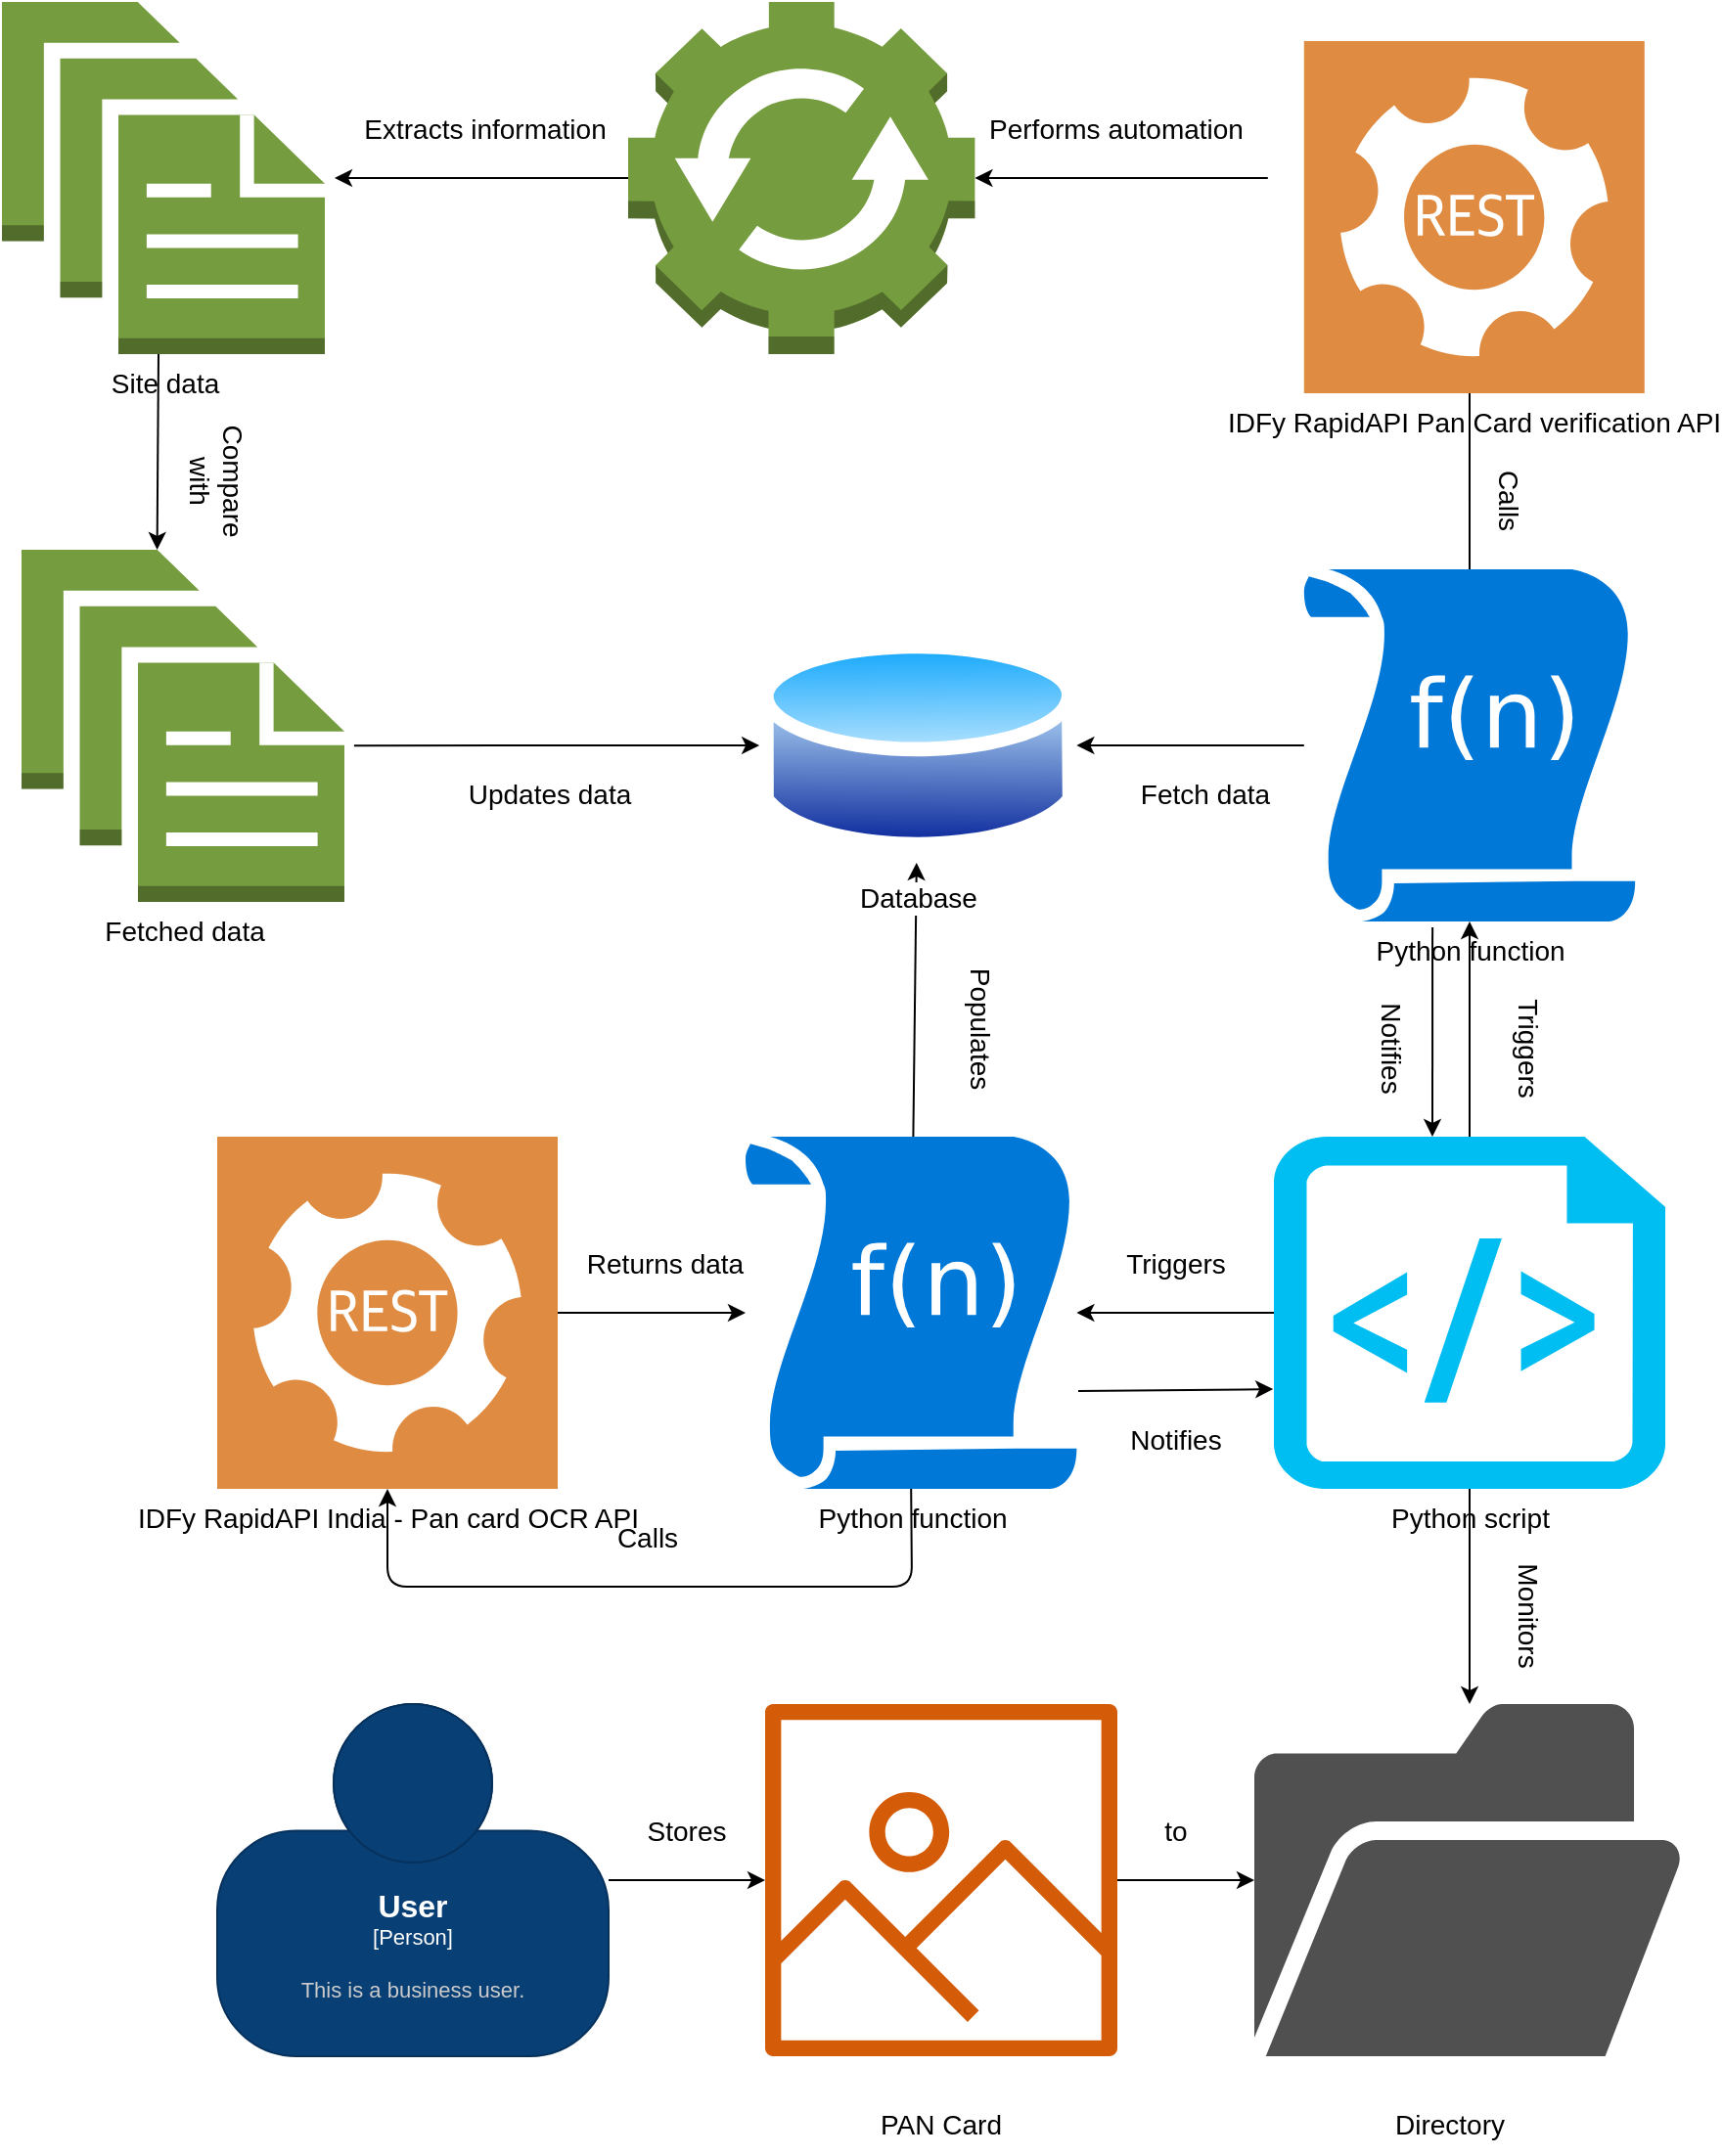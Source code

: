 <mxfile>
    <diagram id="a3aPkRa0uEVJGrdq9UJX" name="Page-1">
        <mxGraphModel dx="2470" dy="2391" grid="1" gridSize="10" guides="1" tooltips="1" connect="1" arrows="1" fold="1" page="1" pageScale="1" pageWidth="827" pageHeight="1169" math="0" shadow="0">
            <root>
                <mxCell id="0"/>
                <mxCell id="1" parent="0"/>
                <mxCell id="2" value="" style="sketch=0;pointerEvents=1;shadow=0;dashed=0;html=1;strokeColor=none;fillColor=#505050;labelPosition=center;verticalLabelPosition=bottom;verticalAlign=top;outlineConnect=0;align=center;shape=mxgraph.office.concepts.folder_open;" parent="1" vertex="1">
                    <mxGeometry x="610" y="400" width="220" height="180" as="geometry"/>
                </mxCell>
                <mxCell id="6" style="edgeStyle=none;html=1;fontSize=14;" parent="1" source="3" target="4" edge="1">
                    <mxGeometry relative="1" as="geometry"/>
                </mxCell>
                <object placeholders="1" c4Name="User" c4Type="Person" c4Description="This is a business user." label="&lt;font style=&quot;font-size: 16px&quot;&gt;&lt;b&gt;%c4Name%&lt;/b&gt;&lt;/font&gt;&lt;div&gt;[%c4Type%]&lt;/div&gt;&lt;br&gt;&lt;div&gt;&lt;font style=&quot;font-size: 11px&quot;&gt;&lt;font color=&quot;#cccccc&quot;&gt;%c4Description%&lt;/font&gt;&lt;/div&gt;" id="3">
                    <mxCell style="html=1;fontSize=11;dashed=0;whiteSpace=wrap;fillColor=#083F75;strokeColor=#06315C;fontColor=#ffffff;shape=mxgraph.c4.person2;align=center;metaEdit=1;points=[[0.5,0,0],[1,0.5,0],[1,0.75,0],[0.75,1,0],[0.5,1,0],[0.25,1,0],[0,0.75,0],[0,0.5,0]];resizable=0;" parent="1" vertex="1">
                        <mxGeometry x="80" y="400" width="200" height="180" as="geometry"/>
                    </mxCell>
                </object>
                <mxCell id="7" style="edgeStyle=none;html=1;fontSize=14;" parent="1" source="4" target="2" edge="1">
                    <mxGeometry relative="1" as="geometry"/>
                </mxCell>
                <mxCell id="4" value="" style="sketch=0;outlineConnect=0;fontColor=#232F3E;gradientColor=none;fillColor=#D45B07;strokeColor=none;dashed=0;verticalLabelPosition=bottom;verticalAlign=top;align=center;html=1;fontSize=12;fontStyle=0;aspect=fixed;pointerEvents=1;shape=mxgraph.aws4.container_registry_image;" parent="1" vertex="1">
                    <mxGeometry x="360" y="400" width="180" height="180" as="geometry"/>
                </mxCell>
                <mxCell id="5" value="&lt;font style=&quot;font-size: 14px;&quot;&gt;Stores&lt;/font&gt;" style="text;html=1;strokeColor=none;fillColor=none;align=center;verticalAlign=middle;whiteSpace=wrap;rounded=0;" parent="1" vertex="1">
                    <mxGeometry x="290" y="450" width="60" height="30" as="geometry"/>
                </mxCell>
                <mxCell id="8" value="to" style="text;html=1;strokeColor=none;fillColor=none;align=center;verticalAlign=middle;whiteSpace=wrap;rounded=0;fontSize=14;" parent="1" vertex="1">
                    <mxGeometry x="540" y="450" width="60" height="30" as="geometry"/>
                </mxCell>
                <mxCell id="9" value="PAN Card" style="text;html=1;strokeColor=none;fillColor=none;align=center;verticalAlign=middle;whiteSpace=wrap;rounded=0;fontSize=14;" parent="1" vertex="1">
                    <mxGeometry x="415" y="600" width="70" height="30" as="geometry"/>
                </mxCell>
                <mxCell id="10" value="Directory" style="text;html=1;strokeColor=none;fillColor=none;align=center;verticalAlign=middle;whiteSpace=wrap;rounded=0;fontSize=14;" parent="1" vertex="1">
                    <mxGeometry x="680" y="600" width="60" height="30" as="geometry"/>
                </mxCell>
                <mxCell id="13" style="edgeStyle=none;html=1;fontSize=14;" parent="1" source="11" target="2" edge="1">
                    <mxGeometry relative="1" as="geometry"/>
                </mxCell>
                <mxCell id="16" value="" style="edgeStyle=none;html=1;fontSize=14;" parent="1" source="11" target="14" edge="1">
                    <mxGeometry relative="1" as="geometry"/>
                </mxCell>
                <mxCell id="30" style="edgeStyle=none;html=1;entryX=0.5;entryY=1;entryDx=0;entryDy=0;entryPerimeter=0;fontSize=14;" parent="1" source="11" target="27" edge="1">
                    <mxGeometry relative="1" as="geometry"/>
                </mxCell>
                <mxCell id="11" value="Python script" style="verticalLabelPosition=bottom;html=1;verticalAlign=top;align=center;strokeColor=none;fillColor=#00BEF2;shape=mxgraph.azure.script_file;pointerEvents=1;fontSize=14;" parent="1" vertex="1">
                    <mxGeometry x="620" y="110" width="200" height="180" as="geometry"/>
                </mxCell>
                <mxCell id="12" value="Monitors" style="text;html=1;strokeColor=none;fillColor=none;align=center;verticalAlign=middle;whiteSpace=wrap;rounded=0;fontSize=14;rotation=90;" parent="1" vertex="1">
                    <mxGeometry x="720" y="340" width="60" height="30" as="geometry"/>
                </mxCell>
                <mxCell id="19" value="" style="edgeStyle=none;html=1;fontSize=14;exitX=0.5;exitY=1;exitDx=0;exitDy=0;exitPerimeter=0;" parent="1" source="14" target="18" edge="1">
                    <mxGeometry relative="1" as="geometry">
                        <Array as="points">
                            <mxPoint x="435" y="340"/>
                            <mxPoint x="167" y="340"/>
                        </Array>
                    </mxGeometry>
                </mxCell>
                <mxCell id="22" value="" style="edgeStyle=none;html=1;fontSize=14;" parent="1" source="14" target="17" edge="1">
                    <mxGeometry relative="1" as="geometry"/>
                </mxCell>
                <mxCell id="34" style="edgeStyle=none;html=1;entryX=-0.002;entryY=0.717;entryDx=0;entryDy=0;entryPerimeter=0;fontSize=14;" parent="1" target="11" edge="1">
                    <mxGeometry relative="1" as="geometry">
                        <mxPoint x="520" y="240" as="sourcePoint"/>
                    </mxGeometry>
                </mxCell>
                <mxCell id="14" value="Python function" style="sketch=0;aspect=fixed;pointerEvents=1;shadow=0;dashed=0;html=1;strokeColor=none;labelPosition=center;verticalLabelPosition=bottom;verticalAlign=top;align=center;shape=mxgraph.mscae.enterprise.udf_function;fillColor=#0078D7;fontSize=14;" parent="1" vertex="1">
                    <mxGeometry x="350" y="110" width="169.2" height="180" as="geometry"/>
                </mxCell>
                <mxCell id="15" value="Triggers" style="text;html=1;strokeColor=none;fillColor=none;align=center;verticalAlign=middle;whiteSpace=wrap;rounded=0;fontSize=14;rotation=0;" parent="1" vertex="1">
                    <mxGeometry x="540" y="160" width="60" height="30" as="geometry"/>
                </mxCell>
                <mxCell id="17" value="Database" style="aspect=fixed;perimeter=ellipsePerimeter;html=1;align=center;shadow=0;dashed=0;spacingTop=3;image;image=img/lib/active_directory/database.svg;fontSize=14;" parent="1" vertex="1">
                    <mxGeometry x="357.04" y="-150" width="162.16" height="120" as="geometry"/>
                </mxCell>
                <mxCell id="26" value="" style="edgeStyle=none;html=1;fontSize=14;" parent="1" source="18" target="14" edge="1">
                    <mxGeometry relative="1" as="geometry"/>
                </mxCell>
                <mxCell id="18" value="IDFy RapidAPI India - Pan card OCR API" style="sketch=0;pointerEvents=1;shadow=0;dashed=0;html=1;strokeColor=none;fillColor=#DF8C42;labelPosition=center;verticalLabelPosition=bottom;verticalAlign=top;align=center;outlineConnect=0;shape=mxgraph.veeam2.restful_api;fontSize=14;" parent="1" vertex="1">
                    <mxGeometry x="80" y="110" width="174" height="180" as="geometry"/>
                </mxCell>
                <mxCell id="20" value="Calls" style="text;html=1;strokeColor=none;fillColor=none;align=center;verticalAlign=middle;whiteSpace=wrap;rounded=0;fontSize=14;" parent="1" vertex="1">
                    <mxGeometry x="270" y="300" width="60" height="30" as="geometry"/>
                </mxCell>
                <mxCell id="23" value="Returns data" style="text;html=1;strokeColor=none;fillColor=none;align=center;verticalAlign=middle;whiteSpace=wrap;rounded=0;fontSize=14;rotation=0;" parent="1" vertex="1">
                    <mxGeometry x="263.52" y="160" width="90" height="30" as="geometry"/>
                </mxCell>
                <mxCell id="31" value="" style="edgeStyle=none;html=1;fontSize=14;" parent="1" source="27" target="17" edge="1">
                    <mxGeometry relative="1" as="geometry"/>
                </mxCell>
                <mxCell id="37" value="" style="edgeStyle=none;html=1;fontSize=14;" parent="1" source="27" edge="1">
                    <mxGeometry relative="1" as="geometry">
                        <mxPoint x="719.997" y="-280" as="targetPoint"/>
                    </mxGeometry>
                </mxCell>
                <mxCell id="27" value="Python function" style="sketch=0;aspect=fixed;pointerEvents=1;shadow=0;dashed=0;html=1;strokeColor=none;labelPosition=center;verticalLabelPosition=bottom;verticalAlign=top;align=center;shape=mxgraph.mscae.enterprise.udf_function;fillColor=#0078D7;fontSize=14;" parent="1" vertex="1">
                    <mxGeometry x="635.4" y="-180" width="169.2" height="180" as="geometry"/>
                </mxCell>
                <mxCell id="28" value="Triggers" style="text;html=1;strokeColor=none;fillColor=none;align=center;verticalAlign=middle;whiteSpace=wrap;rounded=0;fontSize=14;rotation=90;" parent="1" vertex="1">
                    <mxGeometry x="720" y="50" width="60" height="30" as="geometry"/>
                </mxCell>
                <mxCell id="32" value="Populates" style="text;html=1;strokeColor=none;fillColor=none;align=center;verticalAlign=middle;whiteSpace=wrap;rounded=0;fontSize=14;rotation=90;" parent="1" vertex="1">
                    <mxGeometry x="440" y="40" width="60" height="30" as="geometry"/>
                </mxCell>
                <mxCell id="33" value="Fetch data" style="text;html=1;strokeColor=none;fillColor=none;align=center;verticalAlign=middle;whiteSpace=wrap;rounded=0;fontSize=14;" parent="1" vertex="1">
                    <mxGeometry x="550" y="-80" width="70" height="30" as="geometry"/>
                </mxCell>
                <mxCell id="35" value="Notifies" style="text;html=1;strokeColor=none;fillColor=none;align=center;verticalAlign=middle;whiteSpace=wrap;rounded=0;fontSize=14;" parent="1" vertex="1">
                    <mxGeometry x="540" y="250" width="60" height="30" as="geometry"/>
                </mxCell>
                <mxCell id="42" style="edgeStyle=none;html=1;entryX=1;entryY=0.5;entryDx=0;entryDy=0;entryPerimeter=0;fontSize=14;" parent="1" target="40" edge="1">
                    <mxGeometry relative="1" as="geometry">
                        <mxPoint x="616.9" y="-380" as="sourcePoint"/>
                    </mxGeometry>
                </mxCell>
                <mxCell id="38" value="Calls" style="text;html=1;strokeColor=none;fillColor=none;align=center;verticalAlign=middle;whiteSpace=wrap;rounded=0;fontSize=14;rotation=90;" parent="1" vertex="1">
                    <mxGeometry x="710" y="-230" width="60" height="30" as="geometry"/>
                </mxCell>
                <mxCell id="46" style="edgeStyle=none;html=1;fontSize=14;" parent="1" source="40" edge="1">
                    <mxGeometry relative="1" as="geometry">
                        <mxPoint x="140" y="-380" as="targetPoint"/>
                    </mxGeometry>
                </mxCell>
                <mxCell id="40" value="" style="outlineConnect=0;dashed=0;verticalLabelPosition=bottom;verticalAlign=top;align=center;html=1;shape=mxgraph.aws3.automation;fillColor=#759C3E;gradientColor=none;fontSize=14;" parent="1" vertex="1">
                    <mxGeometry x="290" y="-470" width="177.2" height="180" as="geometry"/>
                </mxCell>
                <mxCell id="43" value="Performs automation" style="text;html=1;strokeColor=none;fillColor=none;align=center;verticalAlign=middle;whiteSpace=wrap;rounded=0;fontSize=14;" parent="1" vertex="1">
                    <mxGeometry x="469" y="-420" width="141" height="30" as="geometry"/>
                </mxCell>
                <mxCell id="50" style="edgeStyle=none;html=1;entryX=0.42;entryY=0;entryDx=0;entryDy=0;entryPerimeter=0;fontSize=14;" parent="1" target="48" edge="1">
                    <mxGeometry relative="1" as="geometry">
                        <mxPoint x="50" y="-290" as="sourcePoint"/>
                    </mxGeometry>
                </mxCell>
                <mxCell id="44" value="Site data" style="outlineConnect=0;dashed=0;verticalLabelPosition=bottom;verticalAlign=top;align=center;html=1;shape=mxgraph.aws3.documents;fillColor=#759C3E;gradientColor=none;fontSize=14;" parent="1" vertex="1">
                    <mxGeometry x="-30" y="-470" width="165" height="180" as="geometry"/>
                </mxCell>
                <mxCell id="47" value="Extracts information" style="text;html=1;strokeColor=none;fillColor=none;align=center;verticalAlign=middle;whiteSpace=wrap;rounded=0;fontSize=14;" parent="1" vertex="1">
                    <mxGeometry x="154" y="-420" width="126" height="30" as="geometry"/>
                </mxCell>
                <mxCell id="49" style="edgeStyle=none;html=1;entryX=0;entryY=0.5;entryDx=0;entryDy=0;fontSize=14;exitX=1.03;exitY=0.556;exitDx=0;exitDy=0;exitPerimeter=0;" parent="1" source="48" target="17" edge="1">
                    <mxGeometry relative="1" as="geometry"/>
                </mxCell>
                <mxCell id="48" value="Fetched data" style="outlineConnect=0;dashed=0;verticalLabelPosition=bottom;verticalAlign=top;align=center;html=1;shape=mxgraph.aws3.documents;fillColor=#759C3E;gradientColor=none;fontSize=14;" parent="1" vertex="1">
                    <mxGeometry x="-20" y="-190" width="165" height="180" as="geometry"/>
                </mxCell>
                <mxCell id="51" value="Updates data" style="text;html=1;strokeColor=none;fillColor=none;align=center;verticalAlign=middle;whiteSpace=wrap;rounded=0;fontSize=14;" parent="1" vertex="1">
                    <mxGeometry x="200" y="-80" width="100" height="30" as="geometry"/>
                </mxCell>
                <mxCell id="52" value="Compare with" style="text;html=1;strokeColor=none;fillColor=none;align=center;verticalAlign=middle;whiteSpace=wrap;rounded=0;fontSize=14;rotation=90;" parent="1" vertex="1">
                    <mxGeometry x="50" y="-240" width="60" height="30" as="geometry"/>
                </mxCell>
                <mxCell id="53" style="edgeStyle=none;html=1;fontSize=14;exitX=0.388;exitY=1.017;exitDx=0;exitDy=0;exitPerimeter=0;" parent="1" source="27" edge="1">
                    <mxGeometry relative="1" as="geometry">
                        <mxPoint x="540" y="55.44" as="sourcePoint"/>
                        <mxPoint x="701" y="110" as="targetPoint"/>
                        <Array as="points"/>
                    </mxGeometry>
                </mxCell>
                <mxCell id="54" value="Notifies" style="text;html=1;strokeColor=none;fillColor=none;align=center;verticalAlign=middle;whiteSpace=wrap;rounded=0;fontSize=14;rotation=90;" parent="1" vertex="1">
                    <mxGeometry x="650" y="50" width="60" height="30" as="geometry"/>
                </mxCell>
                <mxCell id="55" value="IDFy RapidAPI Pan Card verification API" style="sketch=0;pointerEvents=1;shadow=0;dashed=0;html=1;strokeColor=none;fillColor=#DF8C42;labelPosition=center;verticalLabelPosition=bottom;verticalAlign=top;align=center;outlineConnect=0;shape=mxgraph.veeam2.restful_api;fontSize=14;" vertex="1" parent="1">
                    <mxGeometry x="635.4" y="-450" width="174" height="180" as="geometry"/>
                </mxCell>
            </root>
        </mxGraphModel>
    </diagram>
</mxfile>